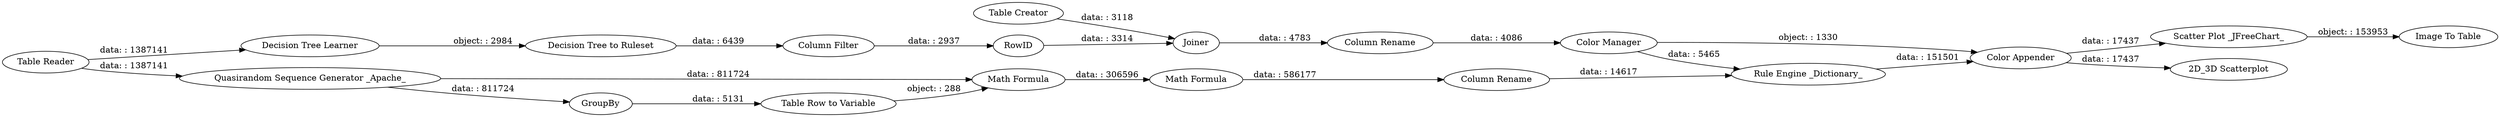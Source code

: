 digraph {
	"3089030577911219501_129" [label="Scatter Plot _JFreeChart_"]
	"3089030577911219501_88" [label=Joiner]
	"3089030577911219501_121" [label="Table Row to Variable"]
	"3089030577911219501_97" [label="Table Creator"]
	"3089030577911219501_92" [label="Decision Tree Learner"]
	"3089030577911219501_96" [label="Column Rename"]
	"3089030577911219501_89" [label="Decision Tree to Ruleset"]
	"3089030577911219501_130" [label="Rule Engine _Dictionary_"]
	"3089030577911219501_122" [label="Math Formula"]
	"3089030577911219501_125" [label="Column Rename"]
	"3089030577911219501_123" [label="Math Formula"]
	"3089030577911219501_120" [label=GroupBy]
	"3089030577911219501_128" [label="Color Appender"]
	"3089030577911219501_119" [label="Quasirandom Sequence Generator _Apache_"]
	"3089030577911219501_12" [label="Table Reader"]
	"3089030577911219501_131" [label="Image To Table"]
	"3089030577911219501_132" [label="2D_3D Scatterplot"]
	"3089030577911219501_94" [label=RowID]
	"3089030577911219501_91" [label="Column Filter"]
	"3089030577911219501_127" [label="Color Manager"]
	"3089030577911219501_123" -> "3089030577911219501_125" [label="data: : 586177"]
	"3089030577911219501_92" -> "3089030577911219501_89" [label="object: : 2984"]
	"3089030577911219501_128" -> "3089030577911219501_132" [label="data: : 17437"]
	"3089030577911219501_120" -> "3089030577911219501_121" [label="data: : 5131"]
	"3089030577911219501_122" -> "3089030577911219501_123" [label="data: : 306596"]
	"3089030577911219501_96" -> "3089030577911219501_127" [label="data: : 4086"]
	"3089030577911219501_97" -> "3089030577911219501_88" [label="data: : 3118"]
	"3089030577911219501_129" -> "3089030577911219501_131" [label="object: : 153953"]
	"3089030577911219501_94" -> "3089030577911219501_88" [label="data: : 3314"]
	"3089030577911219501_91" -> "3089030577911219501_94" [label="data: : 2937"]
	"3089030577911219501_128" -> "3089030577911219501_129" [label="data: : 17437"]
	"3089030577911219501_89" -> "3089030577911219501_91" [label="data: : 6439"]
	"3089030577911219501_125" -> "3089030577911219501_130" [label="data: : 14617"]
	"3089030577911219501_12" -> "3089030577911219501_119" [label="data: : 1387141"]
	"3089030577911219501_127" -> "3089030577911219501_130" [label="data: : 5465"]
	"3089030577911219501_119" -> "3089030577911219501_122" [label="data: : 811724"]
	"3089030577911219501_119" -> "3089030577911219501_120" [label="data: : 811724"]
	"3089030577911219501_130" -> "3089030577911219501_128" [label="data: : 151501"]
	"3089030577911219501_127" -> "3089030577911219501_128" [label="object: : 1330"]
	"3089030577911219501_121" -> "3089030577911219501_122" [label="object: : 288"]
	"3089030577911219501_12" -> "3089030577911219501_92" [label="data: : 1387141"]
	"3089030577911219501_88" -> "3089030577911219501_96" [label="data: : 4783"]
	rankdir=LR
}
